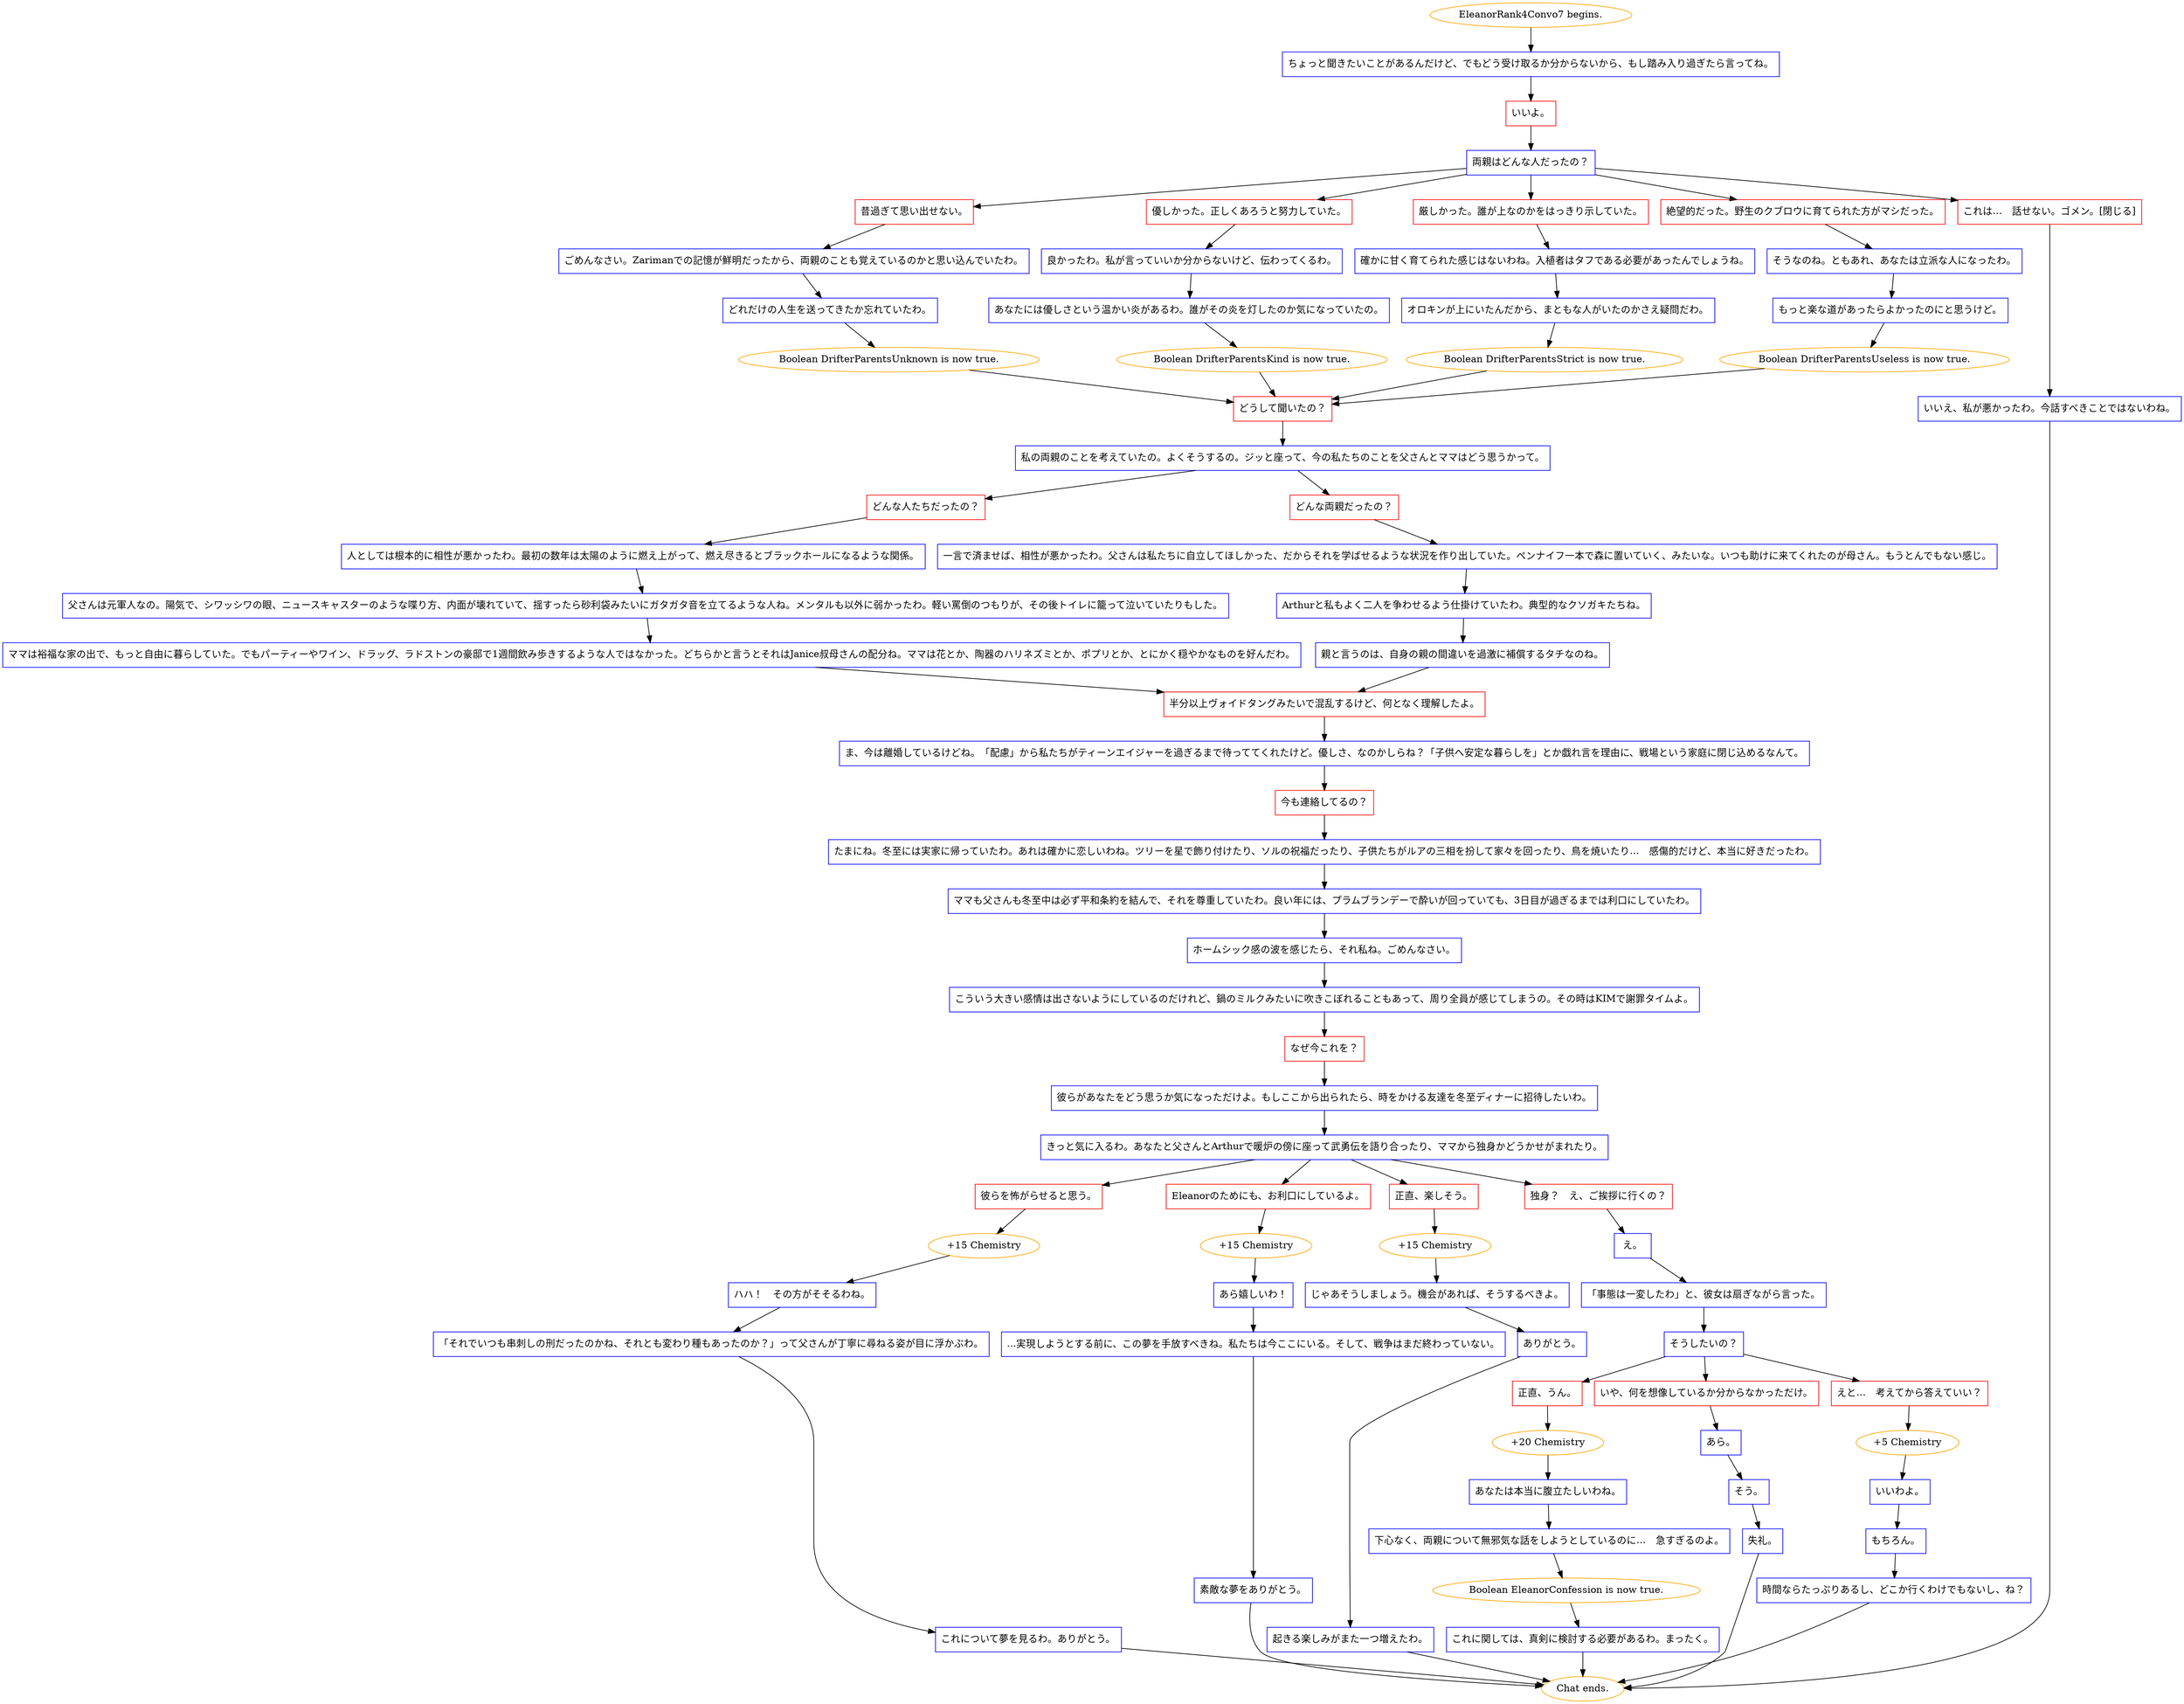 digraph {
	"EleanorRank4Convo7 begins." [color=orange];
		"EleanorRank4Convo7 begins." -> j1602976847;
	j1602976847 [label="ちょっと聞きたいことがあるんだけど、でもどう受け取るか分からないから、もし踏み入り過ぎたら言ってね。",shape=box,color=blue];
		j1602976847 -> j362900583;
	j362900583 [label="いいよ。",shape=box,color=red];
		j362900583 -> j3327730980;
	j3327730980 [label="両親はどんな人だったの？",shape=box,color=blue];
		j3327730980 -> j912225820;
		j3327730980 -> j1449239431;
		j3327730980 -> j2526919018;
		j3327730980 -> j2184894411;
		j3327730980 -> j3399312058;
	j912225820 [label="昔過ぎて思い出せない。",shape=box,color=red];
		j912225820 -> j516729105;
	j1449239431 [label="優しかった。正しくあろうと努力していた。",shape=box,color=red];
		j1449239431 -> j2557535333;
	j2526919018 [label="厳しかった。誰が上なのかをはっきり示していた。",shape=box,color=red];
		j2526919018 -> j3229037266;
	j2184894411 [label="絶望的だった。野生のクブロウに育てられた方がマシだった。",shape=box,color=red];
		j2184894411 -> j850601185;
	j3399312058 [label="これは…　話せない。ゴメン。[閉じる]",shape=box,color=red];
		j3399312058 -> j149459450;
	j516729105 [label="ごめんなさい。Zarimanでの記憶が鮮明だったから、両親のことも覚えているのかと思い込んでいたわ。",shape=box,color=blue];
		j516729105 -> j2588718181;
	j2557535333 [label="良かったわ。私が言っていいか分からないけど、伝わってくるわ。",shape=box,color=blue];
		j2557535333 -> j1081588788;
	j3229037266 [label="確かに甘く育てられた感じはないわね。入植者はタフである必要があったんでしょうね。",shape=box,color=blue];
		j3229037266 -> j3138664468;
	j850601185 [label="そうなのね。ともあれ、あなたは立派な人になったわ。",shape=box,color=blue];
		j850601185 -> j3054235377;
	j149459450 [label="いいえ、私が悪かったわ。今話すべきことではないわね。",shape=box,color=blue];
		j149459450 -> "Chat ends.";
	j2588718181 [label="どれだけの人生を送ってきたか忘れていたわ。",shape=box,color=blue];
		j2588718181 -> j3620349810;
	j1081588788 [label="あなたには優しさという温かい炎があるわ。誰がその炎を灯したのか気になっていたの。",shape=box,color=blue];
		j1081588788 -> j2439619560;
	j3138664468 [label="オロキンが上にいたんだから、まともな人がいたのかさえ疑問だわ。",shape=box,color=blue];
		j3138664468 -> j2796969836;
	j3054235377 [label="もっと楽な道があったらよかったのにと思うけど。",shape=box,color=blue];
		j3054235377 -> j3078401898;
	"Chat ends." [color=orange];
	j3620349810 [label="Boolean DrifterParentsUnknown is now true.",color=orange];
		j3620349810 -> j626948328;
	j2439619560 [label="Boolean DrifterParentsKind is now true.",color=orange];
		j2439619560 -> j626948328;
	j2796969836 [label="Boolean DrifterParentsStrict is now true.",color=orange];
		j2796969836 -> j626948328;
	j3078401898 [label="Boolean DrifterParentsUseless is now true.",color=orange];
		j3078401898 -> j626948328;
	j626948328 [label="どうして聞いたの？",shape=box,color=red];
		j626948328 -> j707828202;
	j707828202 [label="私の両親のことを考えていたの。よくそうするの。ジッと座って、今の私たちのことを父さんとママはどう思うかって。",shape=box,color=blue];
		j707828202 -> j3965732758;
		j707828202 -> j3840576948;
	j3965732758 [label="どんな人たちだったの？",shape=box,color=red];
		j3965732758 -> j1088147560;
	j3840576948 [label="どんな両親だったの？",shape=box,color=red];
		j3840576948 -> j3173991775;
	j1088147560 [label="人としては根本的に相性が悪かったわ。最初の数年は太陽のように燃え上がって、燃え尽きるとブラックホールになるような関係。",shape=box,color=blue];
		j1088147560 -> j2581590789;
	j3173991775 [label="一言で済ませば、相性が悪かったわ。父さんは私たちに自立してほしかった、だからそれを学ばせるような状況を作り出していた。ペンナイフ一本で森に置いていく、みたいな。いつも助けに来てくれたのが母さん。もうとんでもない感じ。",shape=box,color=blue];
		j3173991775 -> j3685219335;
	j2581590789 [label="父さんは元軍人なの。陽気で、シワッシワの眼、ニュースキャスターのような喋り方、内面が壊れていて、揺すったら砂利袋みたいにガタガタ音を立てるような人ね。メンタルも以外に弱かったわ。軽い罵倒のつもりが、その後トイレに籠って泣いていたりもした。",shape=box,color=blue];
		j2581590789 -> j1023221706;
	j3685219335 [label="Arthurと私もよく二人を争わせるよう仕掛けていたわ。典型的なクソガキたちね。",shape=box,color=blue];
		j3685219335 -> j1253370985;
	j1023221706 [label="ママは裕福な家の出で、もっと自由に暮らしていた。でもパーティーやワイン、ドラッグ、ラドストンの豪邸で1週間飲み歩きするような人ではなかった。どちらかと言うとそれはJanice叔母さんの配分ね。ママは花とか、陶器のハリネズミとか、ポプリとか、とにかく穏やかなものを好んだわ。",shape=box,color=blue];
		j1023221706 -> j2870090090;
	j1253370985 [label="親と言うのは、自身の親の間違いを過激に補償するタチなのね。",shape=box,color=blue];
		j1253370985 -> j2870090090;
	j2870090090 [label="半分以上ヴォイドタングみたいで混乱するけど、何となく理解したよ。",shape=box,color=red];
		j2870090090 -> j3015385449;
	j3015385449 [label="ま、今は離婚しているけどね。「配慮」から私たちがティーンエイジャーを過ぎるまで待っててくれたけど。優しさ、なのかしらね？「子供へ安定な暮らしを」とか戯れ言を理由に、戦場という家庭に閉じ込めるなんて。",shape=box,color=blue];
		j3015385449 -> j1532906771;
	j1532906771 [label="今も連絡してるの？",shape=box,color=red];
		j1532906771 -> j3044402786;
	j3044402786 [label="たまにね。冬至には実家に帰っていたわ。あれは確かに恋しいわね。ツリーを星で飾り付けたり、ソルの祝福だったり、子供たちがルアの三相を扮して家々を回ったり、鳥を焼いたり…　感傷的だけど、本当に好きだったわ。",shape=box,color=blue];
		j3044402786 -> j2915143555;
	j2915143555 [label="ママも父さんも冬至中は必ず平和条約を結んで、それを尊重していたわ。良い年には、プラムブランデーで酔いが回っていても、3日目が過ぎるまでは利口にしていたわ。",shape=box,color=blue];
		j2915143555 -> j708306512;
	j708306512 [label="ホームシック感の波を感じたら、それ私ね。ごめんなさい。",shape=box,color=blue];
		j708306512 -> j1418345179;
	j1418345179 [label="こういう大きい感情は出さないようにしているのだけれど、鍋のミルクみたいに吹きこぼれることもあって、周り全員が感じてしまうの。その時はKIMで謝罪タイムよ。",shape=box,color=blue];
		j1418345179 -> j2980628715;
	j2980628715 [label="なぜ今これを？",shape=box,color=red];
		j2980628715 -> j151229303;
	j151229303 [label="彼らがあなたをどう思うか気になっただけよ。もしここから出られたら、時をかける友達を冬至ディナーに招待したいわ。",shape=box,color=blue];
		j151229303 -> j350483756;
	j350483756 [label="きっと気に入るわ。あなたと父さんとArthurで暖炉の傍に座って武勇伝を語り合ったり、ママから独身かどうかせがまれたり。",shape=box,color=blue];
		j350483756 -> j2973493466;
		j350483756 -> j900530485;
		j350483756 -> j2294698954;
		j350483756 -> j3757695277;
	j2973493466 [label="彼らを怖がらせると思う。",shape=box,color=red];
		j2973493466 -> j3350880929;
	j900530485 [label="Eleanorのためにも、お利口にしているよ。",shape=box,color=red];
		j900530485 -> j3369757402;
	j2294698954 [label="正直、楽しそう。",shape=box,color=red];
		j2294698954 -> j1538309813;
	j3757695277 [label="独身？　え、ご挨拶に行くの？",shape=box,color=red];
		j3757695277 -> j3301837789;
	j3350880929 [label="+15 Chemistry",color=orange];
		j3350880929 -> j3015232151;
	j3369757402 [label="+15 Chemistry",color=orange];
		j3369757402 -> j3346329953;
	j1538309813 [label="+15 Chemistry",color=orange];
		j1538309813 -> j1711705754;
	j3301837789 [label="え。",shape=box,color=blue];
		j3301837789 -> j878892079;
	j3015232151 [label="ハハ！　その方がそそるわね。",shape=box,color=blue];
		j3015232151 -> j3099822041;
	j3346329953 [label="あら嬉しいわ！",shape=box,color=blue];
		j3346329953 -> j2349271757;
	j1711705754 [label="じゃあそうしましょう。機会があれば、そうするべきよ。",shape=box,color=blue];
		j1711705754 -> j614775519;
	j878892079 [label="「事態は一変したわ」と、彼女は扇ぎながら言った。",shape=box,color=blue];
		j878892079 -> j2564777258;
	j3099822041 [label="「それでいつも串刺しの刑だったのかね、それとも変わり種もあったのか？」って父さんが丁寧に尋ねる姿が目に浮かぶわ。",shape=box,color=blue];
		j3099822041 -> j725926117;
	j2349271757 [label="...実現しようとする前に、この夢を手放すべきね。私たちは今ここにいる。そして、戦争はまだ終わっていない。",shape=box,color=blue];
		j2349271757 -> j861765689;
	j614775519 [label="ありがとう。",shape=box,color=blue];
		j614775519 -> j2337909777;
	j2564777258 [label="そうしたいの？",shape=box,color=blue];
		j2564777258 -> j375100001;
		j2564777258 -> j1338508085;
		j2564777258 -> j2451799787;
	j725926117 [label="これについて夢を見るわ。ありがとう。",shape=box,color=blue];
		j725926117 -> "Chat ends.";
	j861765689 [label="素敵な夢をありがとう。",shape=box,color=blue];
		j861765689 -> "Chat ends.";
	j2337909777 [label="起きる楽しみがまた一つ増えたわ。",shape=box,color=blue];
		j2337909777 -> "Chat ends.";
	j375100001 [label="正直、うん。",shape=box,color=red];
		j375100001 -> j3622188919;
	j1338508085 [label="いや、何を想像しているか分からなかっただけ。",shape=box,color=red];
		j1338508085 -> j263383741;
	j2451799787 [label="えと…　考えてから答えていい？",shape=box,color=red];
		j2451799787 -> j527492742;
	j3622188919 [label="+20 Chemistry",color=orange];
		j3622188919 -> j239548661;
	j263383741 [label="あら。",shape=box,color=blue];
		j263383741 -> j1034627993;
	j527492742 [label="+5 Chemistry",color=orange];
		j527492742 -> j1124186977;
	j239548661 [label="あなたは本当に腹立たしいわね。",shape=box,color=blue];
		j239548661 -> j1161720738;
	j1034627993 [label="そう。",shape=box,color=blue];
		j1034627993 -> j255156820;
	j1124186977 [label="いいわよ。",shape=box,color=blue];
		j1124186977 -> j1107114632;
	j1161720738 [label="下心なく、両親について無邪気な話をしようとしているのに…　急すぎるのよ。",shape=box,color=blue];
		j1161720738 -> j3911185982;
	j255156820 [label="失礼。",shape=box,color=blue];
		j255156820 -> "Chat ends.";
	j1107114632 [label="もちろん。",shape=box,color=blue];
		j1107114632 -> j1042348057;
	j3911185982 [label="Boolean EleanorConfession is now true.",color=orange];
		j3911185982 -> j1033118357;
	j1042348057 [label="時間ならたっぷりあるし、どこか行くわけでもないし、ね？",shape=box,color=blue];
		j1042348057 -> "Chat ends.";
	j1033118357 [label="これに関しては、真剣に検討する必要があるわ。まったく。",shape=box,color=blue];
		j1033118357 -> "Chat ends.";
}